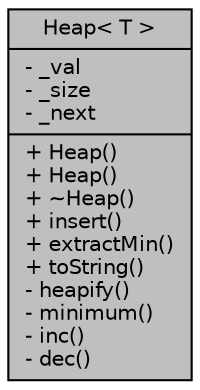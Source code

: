 digraph "Heap&lt; T &gt;"
{
 // INTERACTIVE_SVG=YES
 // LATEX_PDF_SIZE
  edge [fontname="Helvetica",fontsize="10",labelfontname="Helvetica",labelfontsize="10"];
  node [fontname="Helvetica",fontsize="10",shape=record];
  Node1 [label="{Heap\< T \>\n|- _val\l- _size\l- _next\l|+ Heap()\l+ Heap()\l+ ~Heap()\l+ insert()\l+ extractMin()\l+ toString()\l- heapify()\l- minimum()\l- inc()\l- dec()\l}",height=0.2,width=0.4,color="black", fillcolor="grey75", style="filled", fontcolor="black",tooltip="Heap-Klasse."];
}
